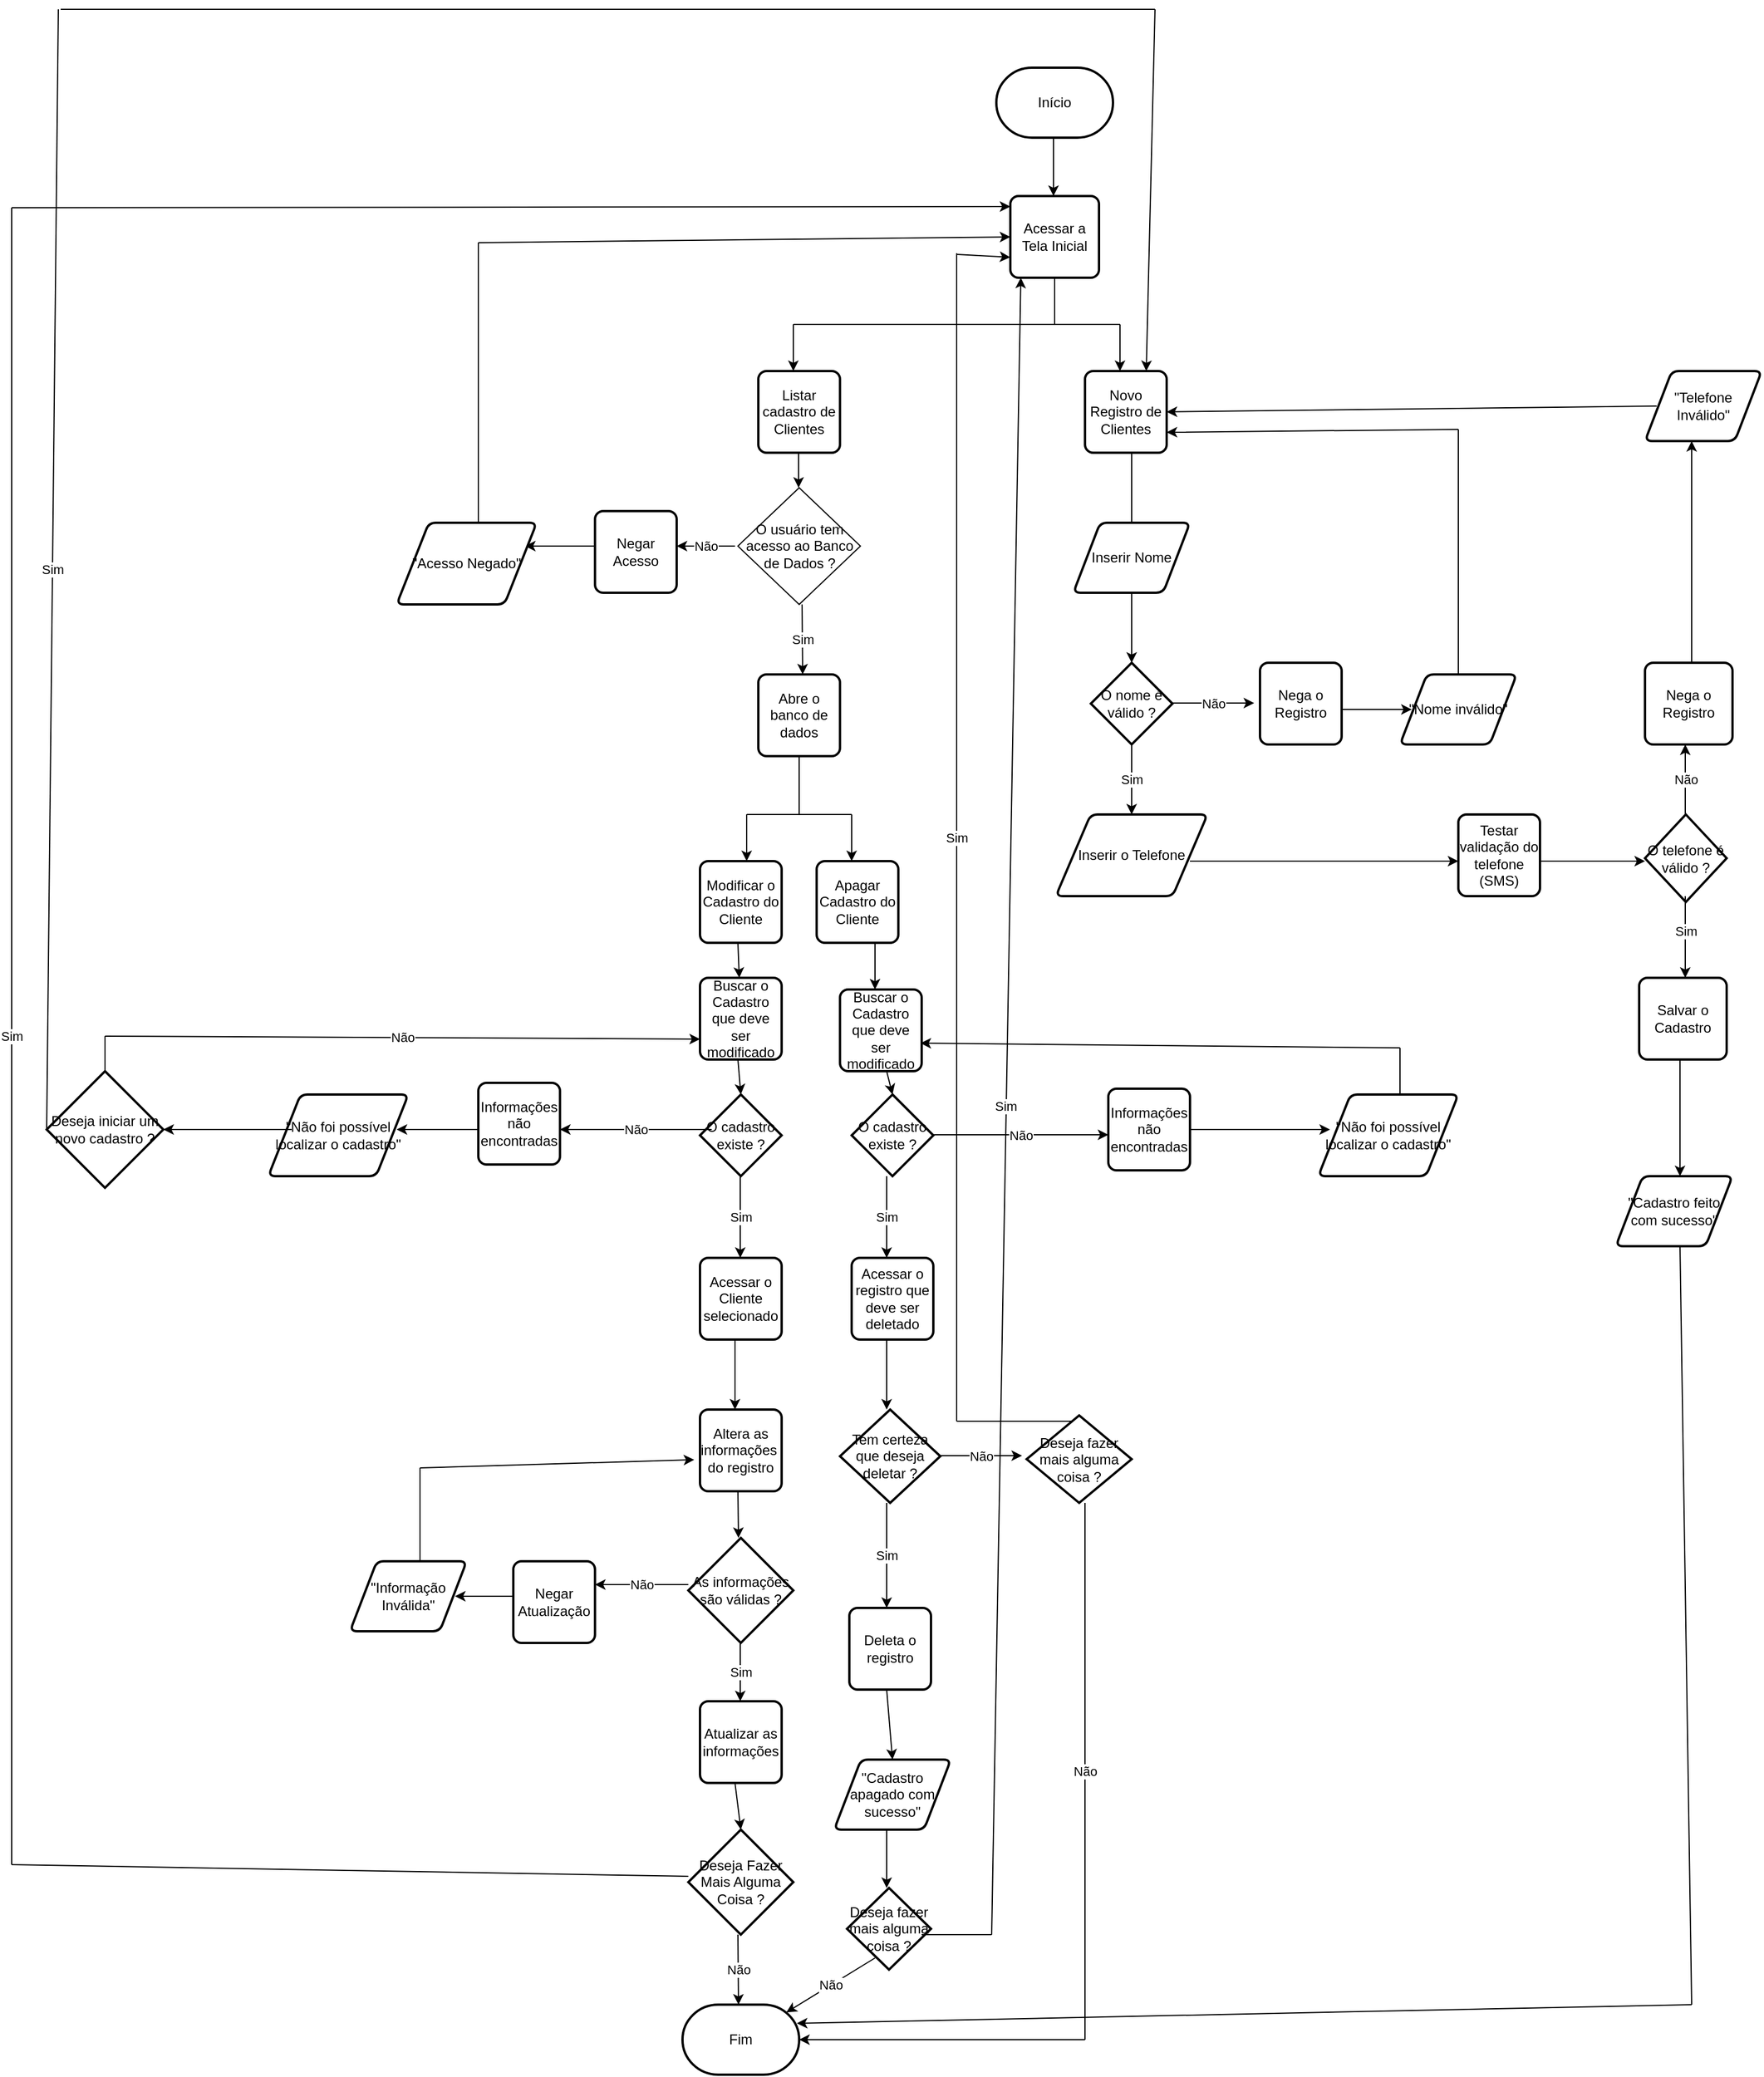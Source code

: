 <mxfile version="24.4.7" type="device" pages="2">
  <diagram id="HCu1tKhZiUun6x40N-DJ" name="Página-1">
    <mxGraphModel dx="3059" dy="2244" grid="1" gridSize="10" guides="1" tooltips="1" connect="1" arrows="1" fold="1" page="1" pageScale="1" pageWidth="827" pageHeight="1169" math="0" shadow="0">
      <root>
        <mxCell id="0" />
        <mxCell id="1" parent="0" />
        <mxCell id="PKYHH6EaitjvYvI4Y9Dz-1" value="Início" style="strokeWidth=2;html=1;shape=mxgraph.flowchart.terminator;whiteSpace=wrap;" parent="1" vertex="1">
          <mxGeometry x="364" y="10" width="100" height="60" as="geometry" />
        </mxCell>
        <mxCell id="PKYHH6EaitjvYvI4Y9Dz-2" value="" style="endArrow=classic;html=1;rounded=0;" parent="1" edge="1">
          <mxGeometry width="50" height="50" relative="1" as="geometry">
            <mxPoint x="413" y="70" as="sourcePoint" />
            <mxPoint x="413" y="120" as="targetPoint" />
          </mxGeometry>
        </mxCell>
        <mxCell id="PKYHH6EaitjvYvI4Y9Dz-5" value="Acessar a Tela Inicial" style="rounded=1;whiteSpace=wrap;html=1;absoluteArcSize=1;arcSize=14;strokeWidth=2;" parent="1" vertex="1">
          <mxGeometry x="376" y="120" width="76" height="70" as="geometry" />
        </mxCell>
        <mxCell id="PKYHH6EaitjvYvI4Y9Dz-6" value="" style="endArrow=none;html=1;rounded=0;" parent="1" edge="1">
          <mxGeometry width="50" height="50" relative="1" as="geometry">
            <mxPoint x="414" y="230" as="sourcePoint" />
            <mxPoint x="414" y="190" as="targetPoint" />
          </mxGeometry>
        </mxCell>
        <mxCell id="PKYHH6EaitjvYvI4Y9Dz-7" value="" style="endArrow=none;html=1;rounded=0;" parent="1" edge="1">
          <mxGeometry width="50" height="50" relative="1" as="geometry">
            <mxPoint x="190" y="230" as="sourcePoint" />
            <mxPoint x="470" y="230" as="targetPoint" />
          </mxGeometry>
        </mxCell>
        <mxCell id="PKYHH6EaitjvYvI4Y9Dz-8" value="" style="endArrow=classic;html=1;rounded=0;" parent="1" edge="1">
          <mxGeometry width="50" height="50" relative="1" as="geometry">
            <mxPoint x="190" y="230" as="sourcePoint" />
            <mxPoint x="190" y="270" as="targetPoint" />
          </mxGeometry>
        </mxCell>
        <mxCell id="PKYHH6EaitjvYvI4Y9Dz-9" value="" style="endArrow=classic;html=1;rounded=0;" parent="1" edge="1">
          <mxGeometry width="50" height="50" relative="1" as="geometry">
            <mxPoint x="470" y="230" as="sourcePoint" />
            <mxPoint x="470" y="270" as="targetPoint" />
          </mxGeometry>
        </mxCell>
        <mxCell id="PKYHH6EaitjvYvI4Y9Dz-10" value="Novo Registro de Clientes" style="rounded=1;whiteSpace=wrap;html=1;absoluteArcSize=1;arcSize=14;strokeWidth=2;" parent="1" vertex="1">
          <mxGeometry x="440" y="270" width="70" height="70" as="geometry" />
        </mxCell>
        <mxCell id="PKYHH6EaitjvYvI4Y9Dz-11" value="Listar cadastro de Clientes" style="rounded=1;whiteSpace=wrap;html=1;absoluteArcSize=1;arcSize=14;strokeWidth=2;" parent="1" vertex="1">
          <mxGeometry x="160" y="270" width="70" height="70" as="geometry" />
        </mxCell>
        <mxCell id="PKYHH6EaitjvYvI4Y9Dz-18" value="" style="endArrow=classic;html=1;rounded=0;" parent="1" edge="1">
          <mxGeometry width="50" height="50" relative="1" as="geometry">
            <mxPoint x="194.5" y="340" as="sourcePoint" />
            <mxPoint x="194.5" y="370" as="targetPoint" />
          </mxGeometry>
        </mxCell>
        <mxCell id="PKYHH6EaitjvYvI4Y9Dz-33" value="O usuário tem acesso ao Banco de Dados ?" style="rhombus;whiteSpace=wrap;html=1;" parent="1" vertex="1">
          <mxGeometry x="142.5" y="370" width="105" height="100" as="geometry" />
        </mxCell>
        <mxCell id="PKYHH6EaitjvYvI4Y9Dz-34" value="Não" style="endArrow=classic;html=1;rounded=0;" parent="1" edge="1">
          <mxGeometry width="50" height="50" relative="1" as="geometry">
            <mxPoint x="140" y="420" as="sourcePoint" />
            <mxPoint x="90" y="420" as="targetPoint" />
          </mxGeometry>
        </mxCell>
        <mxCell id="PKYHH6EaitjvYvI4Y9Dz-35" value="Negar Acesso" style="rounded=1;whiteSpace=wrap;html=1;absoluteArcSize=1;arcSize=14;strokeWidth=2;" parent="1" vertex="1">
          <mxGeometry x="20" y="390" width="70" height="70" as="geometry" />
        </mxCell>
        <mxCell id="PKYHH6EaitjvYvI4Y9Dz-36" value="" style="endArrow=classic;html=1;rounded=0;" parent="1" edge="1">
          <mxGeometry width="50" height="50" relative="1" as="geometry">
            <mxPoint x="20" y="420" as="sourcePoint" />
            <mxPoint x="-40" y="420" as="targetPoint" />
          </mxGeometry>
        </mxCell>
        <mxCell id="PKYHH6EaitjvYvI4Y9Dz-37" value="&quot;Acesso Negado&quot;" style="shape=parallelogram;html=1;strokeWidth=2;perimeter=parallelogramPerimeter;whiteSpace=wrap;rounded=1;arcSize=12;size=0.23;" parent="1" vertex="1">
          <mxGeometry x="-150" y="400" width="120" height="70" as="geometry" />
        </mxCell>
        <mxCell id="PKYHH6EaitjvYvI4Y9Dz-38" value="" style="endArrow=none;html=1;rounded=0;" parent="1" edge="1">
          <mxGeometry width="50" height="50" relative="1" as="geometry">
            <mxPoint x="-80" y="400" as="sourcePoint" />
            <mxPoint x="-80" y="160" as="targetPoint" />
          </mxGeometry>
        </mxCell>
        <mxCell id="PKYHH6EaitjvYvI4Y9Dz-39" value="" style="endArrow=classic;html=1;rounded=0;entryX=0;entryY=0.5;entryDx=0;entryDy=0;" parent="1" target="PKYHH6EaitjvYvI4Y9Dz-5" edge="1">
          <mxGeometry width="50" height="50" relative="1" as="geometry">
            <mxPoint x="-80" y="160" as="sourcePoint" />
            <mxPoint x="-30" y="110" as="targetPoint" />
          </mxGeometry>
        </mxCell>
        <mxCell id="PKYHH6EaitjvYvI4Y9Dz-40" value="Sim" style="endArrow=classic;html=1;rounded=0;" parent="1" edge="1">
          <mxGeometry width="50" height="50" relative="1" as="geometry">
            <mxPoint x="197.5" y="470" as="sourcePoint" />
            <mxPoint x="198" y="530" as="targetPoint" />
          </mxGeometry>
        </mxCell>
        <mxCell id="PKYHH6EaitjvYvI4Y9Dz-56" value="Abre o banco de dados" style="rounded=1;whiteSpace=wrap;html=1;absoluteArcSize=1;arcSize=14;strokeWidth=2;" parent="1" vertex="1">
          <mxGeometry x="160" y="530" width="70" height="70" as="geometry" />
        </mxCell>
        <mxCell id="PKYHH6EaitjvYvI4Y9Dz-57" value="" style="endArrow=none;html=1;rounded=0;entryX=0.5;entryY=1;entryDx=0;entryDy=0;" parent="1" target="PKYHH6EaitjvYvI4Y9Dz-56" edge="1">
          <mxGeometry width="50" height="50" relative="1" as="geometry">
            <mxPoint x="195" y="650" as="sourcePoint" />
            <mxPoint x="-170" y="480" as="targetPoint" />
          </mxGeometry>
        </mxCell>
        <mxCell id="PKYHH6EaitjvYvI4Y9Dz-58" value="" style="endArrow=none;html=1;rounded=0;" parent="1" edge="1">
          <mxGeometry width="50" height="50" relative="1" as="geometry">
            <mxPoint x="150" y="650" as="sourcePoint" />
            <mxPoint x="240" y="650" as="targetPoint" />
          </mxGeometry>
        </mxCell>
        <mxCell id="PKYHH6EaitjvYvI4Y9Dz-59" value="" style="endArrow=classic;html=1;rounded=0;" parent="1" edge="1">
          <mxGeometry width="50" height="50" relative="1" as="geometry">
            <mxPoint x="150" y="650" as="sourcePoint" />
            <mxPoint x="150" y="690" as="targetPoint" />
          </mxGeometry>
        </mxCell>
        <mxCell id="PKYHH6EaitjvYvI4Y9Dz-60" value="Modificar o Cadastro do Cliente" style="rounded=1;whiteSpace=wrap;html=1;absoluteArcSize=1;arcSize=14;strokeWidth=2;" parent="1" vertex="1">
          <mxGeometry x="110" y="690" width="70" height="70" as="geometry" />
        </mxCell>
        <mxCell id="PKYHH6EaitjvYvI4Y9Dz-61" value="" style="endArrow=classic;html=1;rounded=0;" parent="1" edge="1">
          <mxGeometry width="50" height="50" relative="1" as="geometry">
            <mxPoint x="240" y="650" as="sourcePoint" />
            <mxPoint x="240" y="690" as="targetPoint" />
          </mxGeometry>
        </mxCell>
        <mxCell id="PKYHH6EaitjvYvI4Y9Dz-62" value="Apagar Cadastro do Cliente" style="rounded=1;whiteSpace=wrap;html=1;absoluteArcSize=1;arcSize=14;strokeWidth=2;" parent="1" vertex="1">
          <mxGeometry x="210" y="690" width="70" height="70" as="geometry" />
        </mxCell>
        <mxCell id="PKYHH6EaitjvYvI4Y9Dz-63" value="" style="endArrow=classic;html=1;rounded=0;" parent="1" target="PKYHH6EaitjvYvI4Y9Dz-64" edge="1">
          <mxGeometry width="50" height="50" relative="1" as="geometry">
            <mxPoint x="142.5" y="760" as="sourcePoint" />
            <mxPoint x="140" y="820" as="targetPoint" />
          </mxGeometry>
        </mxCell>
        <mxCell id="PKYHH6EaitjvYvI4Y9Dz-64" value="Buscar o Cadastro que deve ser modificado" style="rounded=1;whiteSpace=wrap;html=1;absoluteArcSize=1;arcSize=14;strokeWidth=2;" parent="1" vertex="1">
          <mxGeometry x="110" y="790" width="70" height="70" as="geometry" />
        </mxCell>
        <mxCell id="PKYHH6EaitjvYvI4Y9Dz-65" value="O cadastro existe ?" style="strokeWidth=2;html=1;shape=mxgraph.flowchart.decision;whiteSpace=wrap;" parent="1" vertex="1">
          <mxGeometry x="110" y="890" width="70" height="70" as="geometry" />
        </mxCell>
        <mxCell id="PKYHH6EaitjvYvI4Y9Dz-66" value="" style="endArrow=classic;html=1;rounded=0;entryX=0.5;entryY=0;entryDx=0;entryDy=0;entryPerimeter=0;" parent="1" target="PKYHH6EaitjvYvI4Y9Dz-65" edge="1">
          <mxGeometry width="50" height="50" relative="1" as="geometry">
            <mxPoint x="142.5" y="860" as="sourcePoint" />
            <mxPoint x="192.5" y="810" as="targetPoint" />
          </mxGeometry>
        </mxCell>
        <mxCell id="PKYHH6EaitjvYvI4Y9Dz-68" value="Não" style="endArrow=classic;html=1;rounded=0;" parent="1" edge="1">
          <mxGeometry width="50" height="50" relative="1" as="geometry">
            <mxPoint x="120" y="920" as="sourcePoint" />
            <mxPoint x="-10" y="920" as="targetPoint" />
          </mxGeometry>
        </mxCell>
        <mxCell id="PKYHH6EaitjvYvI4Y9Dz-70" value="Informações não encontradas" style="rounded=1;whiteSpace=wrap;html=1;absoluteArcSize=1;arcSize=14;strokeWidth=2;" parent="1" vertex="1">
          <mxGeometry x="-80" y="880" width="70" height="70" as="geometry" />
        </mxCell>
        <mxCell id="PKYHH6EaitjvYvI4Y9Dz-71" value="" style="endArrow=classic;html=1;rounded=0;" parent="1" edge="1">
          <mxGeometry width="50" height="50" relative="1" as="geometry">
            <mxPoint x="-80" y="920" as="sourcePoint" />
            <mxPoint x="-150" y="920" as="targetPoint" />
          </mxGeometry>
        </mxCell>
        <mxCell id="PKYHH6EaitjvYvI4Y9Dz-72" value="&quot;Não foi possível localizar o cadastro&quot;" style="shape=parallelogram;html=1;strokeWidth=2;perimeter=parallelogramPerimeter;whiteSpace=wrap;rounded=1;arcSize=12;size=0.23;" parent="1" vertex="1">
          <mxGeometry x="-260" y="890" width="120" height="70" as="geometry" />
        </mxCell>
        <mxCell id="PKYHH6EaitjvYvI4Y9Dz-73" value="" style="endArrow=classic;html=1;rounded=0;" parent="1" edge="1">
          <mxGeometry width="50" height="50" relative="1" as="geometry">
            <mxPoint x="-240" y="920" as="sourcePoint" />
            <mxPoint x="-350" y="920" as="targetPoint" />
          </mxGeometry>
        </mxCell>
        <mxCell id="PKYHH6EaitjvYvI4Y9Dz-74" value="Deseja iniciar um novo cadastro ?" style="strokeWidth=2;html=1;shape=mxgraph.flowchart.decision;whiteSpace=wrap;" parent="1" vertex="1">
          <mxGeometry x="-450" y="870" width="100" height="100" as="geometry" />
        </mxCell>
        <mxCell id="PKYHH6EaitjvYvI4Y9Dz-75" value="" style="endArrow=none;html=1;rounded=0;" parent="1" edge="1">
          <mxGeometry width="50" height="50" relative="1" as="geometry">
            <mxPoint x="-400" y="870" as="sourcePoint" />
            <mxPoint x="-400" y="840" as="targetPoint" />
          </mxGeometry>
        </mxCell>
        <mxCell id="PKYHH6EaitjvYvI4Y9Dz-76" value="Não" style="endArrow=classic;html=1;rounded=0;entryX=0;entryY=0.75;entryDx=0;entryDy=0;" parent="1" target="PKYHH6EaitjvYvI4Y9Dz-64" edge="1">
          <mxGeometry width="50" height="50" relative="1" as="geometry">
            <mxPoint x="-400" y="840" as="sourcePoint" />
            <mxPoint x="-350" y="790" as="targetPoint" />
          </mxGeometry>
        </mxCell>
        <mxCell id="PKYHH6EaitjvYvI4Y9Dz-77" value="Sim" style="endArrow=none;html=1;rounded=0;" parent="1" edge="1">
          <mxGeometry width="50" height="50" relative="1" as="geometry">
            <mxPoint x="-450" y="920" as="sourcePoint" />
            <mxPoint x="-440" y="-40" as="targetPoint" />
          </mxGeometry>
        </mxCell>
        <mxCell id="PKYHH6EaitjvYvI4Y9Dz-78" value="" style="endArrow=none;html=1;rounded=0;" parent="1" edge="1">
          <mxGeometry width="50" height="50" relative="1" as="geometry">
            <mxPoint x="-438" y="-40" as="sourcePoint" />
            <mxPoint x="500" y="-40" as="targetPoint" />
          </mxGeometry>
        </mxCell>
        <mxCell id="PKYHH6EaitjvYvI4Y9Dz-79" value="" style="endArrow=classic;html=1;rounded=0;entryX=0.75;entryY=0;entryDx=0;entryDy=0;" parent="1" target="PKYHH6EaitjvYvI4Y9Dz-10" edge="1">
          <mxGeometry width="50" height="50" relative="1" as="geometry">
            <mxPoint x="500" y="-40" as="sourcePoint" />
            <mxPoint x="550" y="-90" as="targetPoint" />
          </mxGeometry>
        </mxCell>
        <mxCell id="PKYHH6EaitjvYvI4Y9Dz-80" value="Sim" style="endArrow=classic;html=1;rounded=0;" parent="1" edge="1">
          <mxGeometry width="50" height="50" relative="1" as="geometry">
            <mxPoint x="144.5" y="960" as="sourcePoint" />
            <mxPoint x="144.5" y="1030" as="targetPoint" />
          </mxGeometry>
        </mxCell>
        <mxCell id="PKYHH6EaitjvYvI4Y9Dz-81" value="Acessar o Cliente selecionado" style="rounded=1;whiteSpace=wrap;html=1;absoluteArcSize=1;arcSize=14;strokeWidth=2;" parent="1" vertex="1">
          <mxGeometry x="110" y="1030" width="70" height="70" as="geometry" />
        </mxCell>
        <mxCell id="PKYHH6EaitjvYvI4Y9Dz-82" value="" style="endArrow=classic;html=1;rounded=0;" parent="1" edge="1">
          <mxGeometry width="50" height="50" relative="1" as="geometry">
            <mxPoint x="140" y="1100" as="sourcePoint" />
            <mxPoint x="140" y="1160" as="targetPoint" />
          </mxGeometry>
        </mxCell>
        <mxCell id="PKYHH6EaitjvYvI4Y9Dz-83" value="Altera as informações&amp;nbsp; do registro" style="rounded=1;whiteSpace=wrap;html=1;absoluteArcSize=1;arcSize=14;strokeWidth=2;" parent="1" vertex="1">
          <mxGeometry x="110" y="1160" width="70" height="70" as="geometry" />
        </mxCell>
        <mxCell id="PKYHH6EaitjvYvI4Y9Dz-84" value="" style="endArrow=classic;html=1;rounded=0;" parent="1" edge="1">
          <mxGeometry width="50" height="50" relative="1" as="geometry">
            <mxPoint x="142.5" y="1230" as="sourcePoint" />
            <mxPoint x="143" y="1270" as="targetPoint" />
          </mxGeometry>
        </mxCell>
        <mxCell id="PKYHH6EaitjvYvI4Y9Dz-85" value="As informações são válidas ?" style="strokeWidth=2;html=1;shape=mxgraph.flowchart.decision;whiteSpace=wrap;" parent="1" vertex="1">
          <mxGeometry x="100" y="1270" width="90" height="90" as="geometry" />
        </mxCell>
        <mxCell id="PKYHH6EaitjvYvI4Y9Dz-88" value="Não" style="endArrow=classic;html=1;rounded=0;" parent="1" edge="1">
          <mxGeometry width="50" height="50" relative="1" as="geometry">
            <mxPoint x="100" y="1310" as="sourcePoint" />
            <mxPoint x="20" y="1310" as="targetPoint" />
          </mxGeometry>
        </mxCell>
        <mxCell id="PKYHH6EaitjvYvI4Y9Dz-89" value="Negar Atualização" style="rounded=1;whiteSpace=wrap;html=1;absoluteArcSize=1;arcSize=14;strokeWidth=2;" parent="1" vertex="1">
          <mxGeometry x="-50" y="1290" width="70" height="70" as="geometry" />
        </mxCell>
        <mxCell id="PKYHH6EaitjvYvI4Y9Dz-91" value="" style="endArrow=classic;html=1;rounded=0;" parent="1" edge="1">
          <mxGeometry width="50" height="50" relative="1" as="geometry">
            <mxPoint x="-50" y="1320" as="sourcePoint" />
            <mxPoint x="-100" y="1320" as="targetPoint" />
          </mxGeometry>
        </mxCell>
        <mxCell id="PKYHH6EaitjvYvI4Y9Dz-92" value="&quot;Informação Inválida&quot;" style="shape=parallelogram;html=1;strokeWidth=2;perimeter=parallelogramPerimeter;whiteSpace=wrap;rounded=1;arcSize=12;size=0.23;" parent="1" vertex="1">
          <mxGeometry x="-190" y="1290" width="100" height="60" as="geometry" />
        </mxCell>
        <mxCell id="PKYHH6EaitjvYvI4Y9Dz-93" value="" style="endArrow=none;html=1;rounded=0;" parent="1" edge="1">
          <mxGeometry width="50" height="50" relative="1" as="geometry">
            <mxPoint x="-130" y="1290" as="sourcePoint" />
            <mxPoint x="-130" y="1210" as="targetPoint" />
          </mxGeometry>
        </mxCell>
        <mxCell id="PKYHH6EaitjvYvI4Y9Dz-94" value="" style="endArrow=classic;html=1;rounded=0;entryX=-0.071;entryY=0.614;entryDx=0;entryDy=0;entryPerimeter=0;" parent="1" target="PKYHH6EaitjvYvI4Y9Dz-83" edge="1">
          <mxGeometry width="50" height="50" relative="1" as="geometry">
            <mxPoint x="-130" y="1210" as="sourcePoint" />
            <mxPoint x="30" y="1180" as="targetPoint" />
          </mxGeometry>
        </mxCell>
        <mxCell id="PKYHH6EaitjvYvI4Y9Dz-95" value="Sim" style="endArrow=classic;html=1;rounded=0;" parent="1" edge="1">
          <mxGeometry width="50" height="50" relative="1" as="geometry">
            <mxPoint x="144.5" y="1360" as="sourcePoint" />
            <mxPoint x="144.5" y="1410" as="targetPoint" />
          </mxGeometry>
        </mxCell>
        <mxCell id="PKYHH6EaitjvYvI4Y9Dz-96" value="Atualizar as informações" style="rounded=1;whiteSpace=wrap;html=1;absoluteArcSize=1;arcSize=14;strokeWidth=2;" parent="1" vertex="1">
          <mxGeometry x="110" y="1410" width="70" height="70" as="geometry" />
        </mxCell>
        <mxCell id="PKYHH6EaitjvYvI4Y9Dz-97" value="Deseja Fazer Mais Alguma Coisa ?" style="strokeWidth=2;html=1;shape=mxgraph.flowchart.decision;whiteSpace=wrap;" parent="1" vertex="1">
          <mxGeometry x="100" y="1520" width="90" height="90" as="geometry" />
        </mxCell>
        <mxCell id="PKYHH6EaitjvYvI4Y9Dz-98" value="" style="endArrow=classic;html=1;rounded=0;entryX=0.5;entryY=0;entryDx=0;entryDy=0;entryPerimeter=0;" parent="1" target="PKYHH6EaitjvYvI4Y9Dz-97" edge="1">
          <mxGeometry width="50" height="50" relative="1" as="geometry">
            <mxPoint x="140" y="1480" as="sourcePoint" />
            <mxPoint x="190" y="1430" as="targetPoint" />
          </mxGeometry>
        </mxCell>
        <mxCell id="PKYHH6EaitjvYvI4Y9Dz-99" value="Não" style="endArrow=classic;html=1;rounded=0;" parent="1" edge="1">
          <mxGeometry width="50" height="50" relative="1" as="geometry">
            <mxPoint x="142.5" y="1610" as="sourcePoint" />
            <mxPoint x="143" y="1670" as="targetPoint" />
          </mxGeometry>
        </mxCell>
        <mxCell id="PKYHH6EaitjvYvI4Y9Dz-100" value="Fim" style="strokeWidth=2;html=1;shape=mxgraph.flowchart.terminator;whiteSpace=wrap;" parent="1" vertex="1">
          <mxGeometry x="95" y="1670" width="100" height="60" as="geometry" />
        </mxCell>
        <mxCell id="PKYHH6EaitjvYvI4Y9Dz-101" value="" style="endArrow=none;html=1;rounded=0;" parent="1" edge="1">
          <mxGeometry width="50" height="50" relative="1" as="geometry">
            <mxPoint x="-480" y="1550" as="sourcePoint" />
            <mxPoint x="100" y="1560" as="targetPoint" />
          </mxGeometry>
        </mxCell>
        <mxCell id="PKYHH6EaitjvYvI4Y9Dz-103" value="Sim" style="endArrow=none;html=1;rounded=0;" parent="1" edge="1">
          <mxGeometry width="50" height="50" relative="1" as="geometry">
            <mxPoint x="-480" y="1550" as="sourcePoint" />
            <mxPoint x="-480" y="130" as="targetPoint" />
          </mxGeometry>
        </mxCell>
        <mxCell id="PKYHH6EaitjvYvI4Y9Dz-104" value="" style="endArrow=classic;html=1;rounded=0;entryX=0;entryY=0.129;entryDx=0;entryDy=0;entryPerimeter=0;" parent="1" target="PKYHH6EaitjvYvI4Y9Dz-5" edge="1">
          <mxGeometry width="50" height="50" relative="1" as="geometry">
            <mxPoint x="-480" y="130" as="sourcePoint" />
            <mxPoint x="-410" y="130" as="targetPoint" />
          </mxGeometry>
        </mxCell>
        <mxCell id="PKYHH6EaitjvYvI4Y9Dz-116" value="" style="endArrow=classic;html=1;rounded=0;" parent="1" edge="1">
          <mxGeometry width="50" height="50" relative="1" as="geometry">
            <mxPoint x="260" y="760" as="sourcePoint" />
            <mxPoint x="260" y="800" as="targetPoint" />
          </mxGeometry>
        </mxCell>
        <mxCell id="PKYHH6EaitjvYvI4Y9Dz-117" value="Buscar o Cadastro que deve ser modificado" style="rounded=1;whiteSpace=wrap;html=1;absoluteArcSize=1;arcSize=14;strokeWidth=2;" parent="1" vertex="1">
          <mxGeometry x="230" y="800" width="70" height="70" as="geometry" />
        </mxCell>
        <mxCell id="PKYHH6EaitjvYvI4Y9Dz-118" value="O cadastro existe ?" style="strokeWidth=2;html=1;shape=mxgraph.flowchart.decision;whiteSpace=wrap;" parent="1" vertex="1">
          <mxGeometry x="240" y="890" width="70" height="70" as="geometry" />
        </mxCell>
        <mxCell id="PKYHH6EaitjvYvI4Y9Dz-119" value="" style="endArrow=classic;html=1;rounded=0;entryX=0.5;entryY=0;entryDx=0;entryDy=0;entryPerimeter=0;" parent="1" target="PKYHH6EaitjvYvI4Y9Dz-118" edge="1">
          <mxGeometry width="50" height="50" relative="1" as="geometry">
            <mxPoint x="270" y="870" as="sourcePoint" />
            <mxPoint x="320" y="820" as="targetPoint" />
          </mxGeometry>
        </mxCell>
        <mxCell id="PKYHH6EaitjvYvI4Y9Dz-120" value="Não" style="endArrow=classic;html=1;rounded=0;" parent="1" edge="1">
          <mxGeometry width="50" height="50" relative="1" as="geometry">
            <mxPoint x="310" y="924.5" as="sourcePoint" />
            <mxPoint x="460" y="924.5" as="targetPoint" />
          </mxGeometry>
        </mxCell>
        <mxCell id="PKYHH6EaitjvYvI4Y9Dz-121" value="Informações não encontradas" style="rounded=1;whiteSpace=wrap;html=1;absoluteArcSize=1;arcSize=14;strokeWidth=2;" parent="1" vertex="1">
          <mxGeometry x="460" y="885" width="70" height="70" as="geometry" />
        </mxCell>
        <mxCell id="PKYHH6EaitjvYvI4Y9Dz-122" value="" style="endArrow=classic;html=1;rounded=0;" parent="1" edge="1">
          <mxGeometry width="50" height="50" relative="1" as="geometry">
            <mxPoint x="530" y="920" as="sourcePoint" />
            <mxPoint x="650" y="920" as="targetPoint" />
          </mxGeometry>
        </mxCell>
        <mxCell id="PKYHH6EaitjvYvI4Y9Dz-123" value="&quot;Não foi possível localizar o cadastro&quot;" style="shape=parallelogram;html=1;strokeWidth=2;perimeter=parallelogramPerimeter;whiteSpace=wrap;rounded=1;arcSize=12;size=0.23;" parent="1" vertex="1">
          <mxGeometry x="640" y="890" width="120" height="70" as="geometry" />
        </mxCell>
        <mxCell id="PKYHH6EaitjvYvI4Y9Dz-124" value="" style="endArrow=none;html=1;rounded=0;" parent="1" edge="1">
          <mxGeometry width="50" height="50" relative="1" as="geometry">
            <mxPoint x="710" y="890" as="sourcePoint" />
            <mxPoint x="710" y="850" as="targetPoint" />
          </mxGeometry>
        </mxCell>
        <mxCell id="PKYHH6EaitjvYvI4Y9Dz-125" value="" style="endArrow=classic;html=1;rounded=0;entryX=0.986;entryY=0.657;entryDx=0;entryDy=0;entryPerimeter=0;" parent="1" target="PKYHH6EaitjvYvI4Y9Dz-117" edge="1">
          <mxGeometry width="50" height="50" relative="1" as="geometry">
            <mxPoint x="710" y="850" as="sourcePoint" />
            <mxPoint x="760" y="800" as="targetPoint" />
          </mxGeometry>
        </mxCell>
        <mxCell id="PKYHH6EaitjvYvI4Y9Dz-126" value="Sim" style="endArrow=classic;html=1;rounded=0;" parent="1" edge="1">
          <mxGeometry width="50" height="50" relative="1" as="geometry">
            <mxPoint x="270" y="960" as="sourcePoint" />
            <mxPoint x="270" y="1030" as="targetPoint" />
          </mxGeometry>
        </mxCell>
        <mxCell id="PKYHH6EaitjvYvI4Y9Dz-127" value="Acessar o registro que deve ser deletado" style="rounded=1;whiteSpace=wrap;html=1;absoluteArcSize=1;arcSize=14;strokeWidth=2;" parent="1" vertex="1">
          <mxGeometry x="240" y="1030" width="70" height="70" as="geometry" />
        </mxCell>
        <mxCell id="PKYHH6EaitjvYvI4Y9Dz-128" value="" style="endArrow=classic;html=1;rounded=0;" parent="1" edge="1">
          <mxGeometry width="50" height="50" relative="1" as="geometry">
            <mxPoint x="270" y="1100" as="sourcePoint" />
            <mxPoint x="270" y="1160" as="targetPoint" />
          </mxGeometry>
        </mxCell>
        <mxCell id="PKYHH6EaitjvYvI4Y9Dz-129" value="Tem certeza que deseja deletar ?" style="strokeWidth=2;html=1;shape=mxgraph.flowchart.decision;whiteSpace=wrap;" parent="1" vertex="1">
          <mxGeometry x="230" y="1160" width="86" height="80" as="geometry" />
        </mxCell>
        <mxCell id="PKYHH6EaitjvYvI4Y9Dz-131" value="Não" style="endArrow=classic;html=1;rounded=0;" parent="1" edge="1">
          <mxGeometry width="50" height="50" relative="1" as="geometry">
            <mxPoint x="316" y="1199.5" as="sourcePoint" />
            <mxPoint x="386" y="1199.5" as="targetPoint" />
          </mxGeometry>
        </mxCell>
        <mxCell id="PKYHH6EaitjvYvI4Y9Dz-133" value="Deseja fazer mais alguma coisa ?" style="strokeWidth=2;html=1;shape=mxgraph.flowchart.decision;whiteSpace=wrap;" parent="1" vertex="1">
          <mxGeometry x="390" y="1165" width="90" height="75" as="geometry" />
        </mxCell>
        <mxCell id="PKYHH6EaitjvYvI4Y9Dz-134" value="Não" style="endArrow=none;html=1;rounded=0;" parent="1" edge="1">
          <mxGeometry width="50" height="50" relative="1" as="geometry">
            <mxPoint x="440" y="1700" as="sourcePoint" />
            <mxPoint x="440" y="1240" as="targetPoint" />
          </mxGeometry>
        </mxCell>
        <mxCell id="PKYHH6EaitjvYvI4Y9Dz-135" value="" style="endArrow=classic;html=1;rounded=0;entryX=1;entryY=0.5;entryDx=0;entryDy=0;entryPerimeter=0;" parent="1" target="PKYHH6EaitjvYvI4Y9Dz-100" edge="1">
          <mxGeometry width="50" height="50" relative="1" as="geometry">
            <mxPoint x="440" y="1700" as="sourcePoint" />
            <mxPoint x="490" y="1650" as="targetPoint" />
          </mxGeometry>
        </mxCell>
        <mxCell id="PKYHH6EaitjvYvI4Y9Dz-139" value="" style="endArrow=none;html=1;rounded=0;" parent="1" edge="1">
          <mxGeometry width="50" height="50" relative="1" as="geometry">
            <mxPoint x="430" y="1170" as="sourcePoint" />
            <mxPoint x="330" y="1170" as="targetPoint" />
          </mxGeometry>
        </mxCell>
        <mxCell id="PKYHH6EaitjvYvI4Y9Dz-140" value="Sim" style="endArrow=none;html=1;rounded=0;" parent="1" edge="1">
          <mxGeometry width="50" height="50" relative="1" as="geometry">
            <mxPoint x="330" y="1170" as="sourcePoint" />
            <mxPoint x="330" y="169" as="targetPoint" />
          </mxGeometry>
        </mxCell>
        <mxCell id="PKYHH6EaitjvYvI4Y9Dz-141" value="" style="endArrow=classic;html=1;rounded=0;entryX=0;entryY=0.75;entryDx=0;entryDy=0;" parent="1" target="PKYHH6EaitjvYvI4Y9Dz-5" edge="1">
          <mxGeometry width="50" height="50" relative="1" as="geometry">
            <mxPoint x="330" y="170" as="sourcePoint" />
            <mxPoint x="380" y="120" as="targetPoint" />
          </mxGeometry>
        </mxCell>
        <mxCell id="PKYHH6EaitjvYvI4Y9Dz-142" value="Sim" style="endArrow=classic;html=1;rounded=0;" parent="1" edge="1">
          <mxGeometry width="50" height="50" relative="1" as="geometry">
            <mxPoint x="270" y="1240" as="sourcePoint" />
            <mxPoint x="270" y="1330" as="targetPoint" />
          </mxGeometry>
        </mxCell>
        <mxCell id="PKYHH6EaitjvYvI4Y9Dz-143" value="Deleta o registro" style="rounded=1;whiteSpace=wrap;html=1;absoluteArcSize=1;arcSize=14;strokeWidth=2;" parent="1" vertex="1">
          <mxGeometry x="238" y="1330" width="70" height="70" as="geometry" />
        </mxCell>
        <mxCell id="PKYHH6EaitjvYvI4Y9Dz-144" value="&quot;Cadastro apagado com sucesso&quot;" style="shape=parallelogram;html=1;strokeWidth=2;perimeter=parallelogramPerimeter;whiteSpace=wrap;rounded=1;arcSize=12;size=0.23;" parent="1" vertex="1">
          <mxGeometry x="225" y="1460" width="100" height="60" as="geometry" />
        </mxCell>
        <mxCell id="PKYHH6EaitjvYvI4Y9Dz-145" value="" style="endArrow=classic;html=1;rounded=0;entryX=0.5;entryY=0;entryDx=0;entryDy=0;" parent="1" target="PKYHH6EaitjvYvI4Y9Dz-144" edge="1">
          <mxGeometry width="50" height="50" relative="1" as="geometry">
            <mxPoint x="270" y="1400" as="sourcePoint" />
            <mxPoint x="320" y="1350" as="targetPoint" />
          </mxGeometry>
        </mxCell>
        <mxCell id="PKYHH6EaitjvYvI4Y9Dz-146" value="" style="endArrow=classic;html=1;rounded=0;" parent="1" edge="1">
          <mxGeometry width="50" height="50" relative="1" as="geometry">
            <mxPoint x="270" y="1520" as="sourcePoint" />
            <mxPoint x="270" y="1570" as="targetPoint" />
          </mxGeometry>
        </mxCell>
        <mxCell id="PKYHH6EaitjvYvI4Y9Dz-147" value="Deseja fazer mais alguma coisa ?" style="strokeWidth=2;html=1;shape=mxgraph.flowchart.decision;whiteSpace=wrap;" parent="1" vertex="1">
          <mxGeometry x="236" y="1570" width="72" height="70" as="geometry" />
        </mxCell>
        <mxCell id="PKYHH6EaitjvYvI4Y9Dz-148" value="Não" style="endArrow=classic;html=1;rounded=0;entryX=0.89;entryY=0.11;entryDx=0;entryDy=0;entryPerimeter=0;" parent="1" target="PKYHH6EaitjvYvI4Y9Dz-100" edge="1">
          <mxGeometry width="50" height="50" relative="1" as="geometry">
            <mxPoint x="260" y="1630" as="sourcePoint" />
            <mxPoint x="310" y="1580" as="targetPoint" />
          </mxGeometry>
        </mxCell>
        <mxCell id="PKYHH6EaitjvYvI4Y9Dz-149" value="" style="endArrow=none;html=1;rounded=0;" parent="1" edge="1">
          <mxGeometry width="50" height="50" relative="1" as="geometry">
            <mxPoint x="300" y="1610" as="sourcePoint" />
            <mxPoint x="360" y="1610" as="targetPoint" />
          </mxGeometry>
        </mxCell>
        <mxCell id="PKYHH6EaitjvYvI4Y9Dz-150" value="Sim" style="endArrow=classic;html=1;rounded=0;entryX=0.25;entryY=1;entryDx=0;entryDy=0;" parent="1" edge="1">
          <mxGeometry width="50" height="50" relative="1" as="geometry">
            <mxPoint x="360" y="1610" as="sourcePoint" />
            <mxPoint x="385" y="190" as="targetPoint" />
          </mxGeometry>
        </mxCell>
        <mxCell id="PKYHH6EaitjvYvI4Y9Dz-152" value="" style="endArrow=none;html=1;rounded=0;" parent="1" edge="1">
          <mxGeometry width="50" height="50" relative="1" as="geometry">
            <mxPoint x="480" y="400" as="sourcePoint" />
            <mxPoint x="480" y="340" as="targetPoint" />
          </mxGeometry>
        </mxCell>
        <mxCell id="PKYHH6EaitjvYvI4Y9Dz-153" value="Inserir Nome" style="shape=parallelogram;html=1;strokeWidth=2;perimeter=parallelogramPerimeter;whiteSpace=wrap;rounded=1;arcSize=12;size=0.23;" parent="1" vertex="1">
          <mxGeometry x="430" y="400" width="100" height="60" as="geometry" />
        </mxCell>
        <mxCell id="PKYHH6EaitjvYvI4Y9Dz-154" value="" style="endArrow=classic;html=1;rounded=0;" parent="1" edge="1">
          <mxGeometry width="50" height="50" relative="1" as="geometry">
            <mxPoint x="480" y="460" as="sourcePoint" />
            <mxPoint x="480" y="520" as="targetPoint" />
          </mxGeometry>
        </mxCell>
        <mxCell id="PKYHH6EaitjvYvI4Y9Dz-155" value="O nome é válido ?" style="strokeWidth=2;html=1;shape=mxgraph.flowchart.decision;whiteSpace=wrap;" parent="1" vertex="1">
          <mxGeometry x="445" y="520" width="70" height="70" as="geometry" />
        </mxCell>
        <mxCell id="PKYHH6EaitjvYvI4Y9Dz-156" value="Sim" style="endArrow=classic;html=1;rounded=0;" parent="1" edge="1">
          <mxGeometry width="50" height="50" relative="1" as="geometry">
            <mxPoint x="480" y="590" as="sourcePoint" />
            <mxPoint x="480" y="650" as="targetPoint" />
          </mxGeometry>
        </mxCell>
        <mxCell id="PKYHH6EaitjvYvI4Y9Dz-157" value="Não" style="endArrow=classic;html=1;rounded=0;" parent="1" edge="1">
          <mxGeometry width="50" height="50" relative="1" as="geometry">
            <mxPoint x="515" y="554.5" as="sourcePoint" />
            <mxPoint x="585" y="554.5" as="targetPoint" />
          </mxGeometry>
        </mxCell>
        <mxCell id="PKYHH6EaitjvYvI4Y9Dz-158" value="Nega o Registro" style="rounded=1;whiteSpace=wrap;html=1;absoluteArcSize=1;arcSize=14;strokeWidth=2;" parent="1" vertex="1">
          <mxGeometry x="590" y="520" width="70" height="70" as="geometry" />
        </mxCell>
        <mxCell id="PKYHH6EaitjvYvI4Y9Dz-159" value="" style="endArrow=classic;html=1;rounded=0;" parent="1" edge="1">
          <mxGeometry width="50" height="50" relative="1" as="geometry">
            <mxPoint x="660" y="560" as="sourcePoint" />
            <mxPoint x="720" y="560" as="targetPoint" />
          </mxGeometry>
        </mxCell>
        <mxCell id="PKYHH6EaitjvYvI4Y9Dz-160" value="&quot;Nome inválido&quot;" style="shape=parallelogram;html=1;strokeWidth=2;perimeter=parallelogramPerimeter;whiteSpace=wrap;rounded=1;arcSize=12;size=0.23;" parent="1" vertex="1">
          <mxGeometry x="710" y="530" width="100" height="60" as="geometry" />
        </mxCell>
        <mxCell id="PKYHH6EaitjvYvI4Y9Dz-161" value="" style="endArrow=none;html=1;rounded=0;" parent="1" edge="1">
          <mxGeometry width="50" height="50" relative="1" as="geometry">
            <mxPoint x="760" y="530" as="sourcePoint" />
            <mxPoint x="760" y="320" as="targetPoint" />
          </mxGeometry>
        </mxCell>
        <mxCell id="PKYHH6EaitjvYvI4Y9Dz-162" value="" style="endArrow=classic;html=1;rounded=0;entryX=1;entryY=0.75;entryDx=0;entryDy=0;" parent="1" target="PKYHH6EaitjvYvI4Y9Dz-10" edge="1">
          <mxGeometry width="50" height="50" relative="1" as="geometry">
            <mxPoint x="760" y="320" as="sourcePoint" />
            <mxPoint x="810" y="270" as="targetPoint" />
          </mxGeometry>
        </mxCell>
        <mxCell id="PKYHH6EaitjvYvI4Y9Dz-163" value="Inserir o Telefone" style="shape=parallelogram;html=1;strokeWidth=2;perimeter=parallelogramPerimeter;whiteSpace=wrap;rounded=1;arcSize=12;size=0.23;" parent="1" vertex="1">
          <mxGeometry x="415" y="650" width="130" height="70" as="geometry" />
        </mxCell>
        <mxCell id="PKYHH6EaitjvYvI4Y9Dz-164" value="" style="endArrow=classic;html=1;rounded=0;" parent="1" edge="1">
          <mxGeometry width="50" height="50" relative="1" as="geometry">
            <mxPoint x="530" y="690" as="sourcePoint" />
            <mxPoint x="760" y="690" as="targetPoint" />
          </mxGeometry>
        </mxCell>
        <mxCell id="PKYHH6EaitjvYvI4Y9Dz-165" value="Testar validação do telefone (SMS)" style="rounded=1;whiteSpace=wrap;html=1;absoluteArcSize=1;arcSize=14;strokeWidth=2;" parent="1" vertex="1">
          <mxGeometry x="760" y="650" width="70" height="70" as="geometry" />
        </mxCell>
        <mxCell id="PKYHH6EaitjvYvI4Y9Dz-166" value="" style="endArrow=classic;html=1;rounded=0;" parent="1" edge="1">
          <mxGeometry width="50" height="50" relative="1" as="geometry">
            <mxPoint x="830" y="690" as="sourcePoint" />
            <mxPoint x="920" y="690" as="targetPoint" />
          </mxGeometry>
        </mxCell>
        <mxCell id="PKYHH6EaitjvYvI4Y9Dz-167" value="O telefone é válido ?" style="strokeWidth=2;html=1;shape=mxgraph.flowchart.decision;whiteSpace=wrap;" parent="1" vertex="1">
          <mxGeometry x="920" y="650" width="70" height="75" as="geometry" />
        </mxCell>
        <mxCell id="PKYHH6EaitjvYvI4Y9Dz-168" value="Sim" style="endArrow=classic;html=1;rounded=0;" parent="1" edge="1">
          <mxGeometry x="-0.143" width="50" height="50" relative="1" as="geometry">
            <mxPoint x="954.5" y="720" as="sourcePoint" />
            <mxPoint x="954.5" y="790" as="targetPoint" />
            <mxPoint as="offset" />
          </mxGeometry>
        </mxCell>
        <mxCell id="PKYHH6EaitjvYvI4Y9Dz-169" value="Salvar o Cadastro" style="rounded=1;whiteSpace=wrap;html=1;absoluteArcSize=1;arcSize=14;strokeWidth=2;" parent="1" vertex="1">
          <mxGeometry x="915" y="790" width="75" height="70" as="geometry" />
        </mxCell>
        <mxCell id="PKYHH6EaitjvYvI4Y9Dz-172" value="Não" style="endArrow=classic;html=1;rounded=0;" parent="1" edge="1">
          <mxGeometry width="50" height="50" relative="1" as="geometry">
            <mxPoint x="954.5" y="650" as="sourcePoint" />
            <mxPoint x="954.5" y="590" as="targetPoint" />
          </mxGeometry>
        </mxCell>
        <mxCell id="PKYHH6EaitjvYvI4Y9Dz-173" value="Nega o Registro" style="rounded=1;whiteSpace=wrap;html=1;absoluteArcSize=1;arcSize=14;strokeWidth=2;" parent="1" vertex="1">
          <mxGeometry x="920" y="520" width="75" height="70" as="geometry" />
        </mxCell>
        <mxCell id="PKYHH6EaitjvYvI4Y9Dz-175" value="" style="endArrow=classic;html=1;rounded=0;" parent="1" edge="1">
          <mxGeometry width="50" height="50" relative="1" as="geometry">
            <mxPoint x="960" y="520" as="sourcePoint" />
            <mxPoint x="960" y="330" as="targetPoint" />
          </mxGeometry>
        </mxCell>
        <mxCell id="PKYHH6EaitjvYvI4Y9Dz-177" value="&quot;Telefone Inválido&quot;" style="shape=parallelogram;html=1;strokeWidth=2;perimeter=parallelogramPerimeter;whiteSpace=wrap;rounded=1;arcSize=12;size=0.23;" parent="1" vertex="1">
          <mxGeometry x="920" y="270" width="100" height="60" as="geometry" />
        </mxCell>
        <mxCell id="PKYHH6EaitjvYvI4Y9Dz-178" value="" style="endArrow=classic;html=1;rounded=0;entryX=1;entryY=0.5;entryDx=0;entryDy=0;" parent="1" target="PKYHH6EaitjvYvI4Y9Dz-10" edge="1">
          <mxGeometry width="50" height="50" relative="1" as="geometry">
            <mxPoint x="930" y="300" as="sourcePoint" />
            <mxPoint x="980" y="250" as="targetPoint" />
          </mxGeometry>
        </mxCell>
        <mxCell id="PKYHH6EaitjvYvI4Y9Dz-179" value="" style="endArrow=classic;html=1;rounded=0;" parent="1" edge="1">
          <mxGeometry width="50" height="50" relative="1" as="geometry">
            <mxPoint x="950" y="860" as="sourcePoint" />
            <mxPoint x="950" y="960" as="targetPoint" />
          </mxGeometry>
        </mxCell>
        <mxCell id="PKYHH6EaitjvYvI4Y9Dz-180" value="&quot;Cadastro feito com sucesso&quot;" style="shape=parallelogram;html=1;strokeWidth=2;perimeter=parallelogramPerimeter;whiteSpace=wrap;rounded=1;arcSize=12;size=0.23;" parent="1" vertex="1">
          <mxGeometry x="895" y="960" width="100" height="60" as="geometry" />
        </mxCell>
        <mxCell id="PKYHH6EaitjvYvI4Y9Dz-181" value="" style="endArrow=none;html=1;rounded=0;" parent="1" edge="1">
          <mxGeometry width="50" height="50" relative="1" as="geometry">
            <mxPoint x="960" y="1670" as="sourcePoint" />
            <mxPoint x="950" y="1020" as="targetPoint" />
          </mxGeometry>
        </mxCell>
        <mxCell id="PKYHH6EaitjvYvI4Y9Dz-182" value="" style="endArrow=classic;html=1;rounded=0;entryX=0.98;entryY=0.267;entryDx=0;entryDy=0;entryPerimeter=0;" parent="1" target="PKYHH6EaitjvYvI4Y9Dz-100" edge="1">
          <mxGeometry width="50" height="50" relative="1" as="geometry">
            <mxPoint x="960" y="1670" as="sourcePoint" />
            <mxPoint x="1010" y="1620" as="targetPoint" />
          </mxGeometry>
        </mxCell>
      </root>
    </mxGraphModel>
  </diagram>
  <diagram id="MUvVxsr_qG71wood5LYQ" name="Página-2">
    <mxGraphModel dx="4175" dy="1612" grid="1" gridSize="10" guides="1" tooltips="1" connect="1" arrows="1" fold="1" page="1" pageScale="1" pageWidth="827" pageHeight="1169" math="0" shadow="0">
      <root>
        <mxCell id="0" />
        <mxCell id="1" parent="0" />
        <mxCell id="GF2D09HZbGoXFO9163t--1" value="Início" style="strokeWidth=2;html=1;shape=mxgraph.flowchart.terminator;whiteSpace=wrap;" vertex="1" parent="1">
          <mxGeometry x="364" y="30" width="100" height="60" as="geometry" />
        </mxCell>
        <mxCell id="UyZ1_8twHqQPj7IzQV7w-1" value="" style="endArrow=classic;html=1;rounded=0;" edge="1" parent="1">
          <mxGeometry width="50" height="50" relative="1" as="geometry">
            <mxPoint x="414" y="90" as="sourcePoint" />
            <mxPoint x="414" y="130" as="targetPoint" />
          </mxGeometry>
        </mxCell>
        <mxCell id="SAdECeNCCWvV9bHdSHsD-1" value="Acessar a tela dos Fornecedores" style="rounded=1;whiteSpace=wrap;html=1;absoluteArcSize=1;arcSize=14;strokeWidth=2;" vertex="1" parent="1">
          <mxGeometry x="373.5" y="130" width="81" height="70" as="geometry" />
        </mxCell>
        <mxCell id="jYYGE7c7yIlDPA_cyWLQ-5" value="" style="endArrow=classic;html=1;rounded=0;" edge="1" parent="1">
          <mxGeometry width="50" height="50" relative="1" as="geometry">
            <mxPoint x="410" y="200" as="sourcePoint" />
            <mxPoint x="410" y="240" as="targetPoint" />
          </mxGeometry>
        </mxCell>
        <mxCell id="jYYGE7c7yIlDPA_cyWLQ-6" value="O Usuário tem acesso ao banco de dados dos fornecedores ?" style="strokeWidth=2;html=1;shape=mxgraph.flowchart.decision;whiteSpace=wrap;" vertex="1" parent="1">
          <mxGeometry x="351" y="240" width="126" height="120" as="geometry" />
        </mxCell>
        <mxCell id="jYYGE7c7yIlDPA_cyWLQ-7" value="Não" style="endArrow=classic;html=1;rounded=0;" edge="1" parent="1">
          <mxGeometry width="50" height="50" relative="1" as="geometry">
            <mxPoint x="350" y="300" as="sourcePoint" />
            <mxPoint x="310" y="300" as="targetPoint" />
          </mxGeometry>
        </mxCell>
        <mxCell id="jYYGE7c7yIlDPA_cyWLQ-8" value="Negar acesso" style="rounded=1;whiteSpace=wrap;html=1;absoluteArcSize=1;arcSize=14;strokeWidth=2;" vertex="1" parent="1">
          <mxGeometry x="240" y="265" width="70" height="70" as="geometry" />
        </mxCell>
        <mxCell id="jYYGE7c7yIlDPA_cyWLQ-9" value="" style="endArrow=classic;html=1;rounded=0;" edge="1" parent="1">
          <mxGeometry width="50" height="50" relative="1" as="geometry">
            <mxPoint x="240" y="300" as="sourcePoint" />
            <mxPoint x="210" y="300" as="targetPoint" />
          </mxGeometry>
        </mxCell>
        <mxCell id="jYYGE7c7yIlDPA_cyWLQ-11" value="&quot;Acesso &lt;br&gt;negado&quot;" style="shape=parallelogram;html=1;strokeWidth=2;perimeter=parallelogramPerimeter;whiteSpace=wrap;rounded=1;arcSize=12;size=0.23;" vertex="1" parent="1">
          <mxGeometry x="120" y="270" width="100" height="60" as="geometry" />
        </mxCell>
        <mxCell id="jYYGE7c7yIlDPA_cyWLQ-12" value="" style="endArrow=none;html=1;rounded=0;" edge="1" parent="1">
          <mxGeometry width="50" height="50" relative="1" as="geometry">
            <mxPoint x="70" y="300" as="sourcePoint" />
            <mxPoint x="130" y="300" as="targetPoint" />
          </mxGeometry>
        </mxCell>
        <mxCell id="jYYGE7c7yIlDPA_cyWLQ-13" value="" style="endArrow=none;html=1;rounded=0;" edge="1" parent="1">
          <mxGeometry width="50" height="50" relative="1" as="geometry">
            <mxPoint x="70" y="300" as="sourcePoint" />
            <mxPoint x="70" y="160" as="targetPoint" />
          </mxGeometry>
        </mxCell>
        <mxCell id="jYYGE7c7yIlDPA_cyWLQ-14" value="" style="endArrow=classic;html=1;rounded=0;" edge="1" parent="1">
          <mxGeometry width="50" height="50" relative="1" as="geometry">
            <mxPoint x="70" y="160" as="sourcePoint" />
            <mxPoint x="370" y="160" as="targetPoint" />
          </mxGeometry>
        </mxCell>
        <mxCell id="HMb2NY1fhGkm4pMbTmG8-1" value="Sim" style="endArrow=classic;html=1;rounded=0;" edge="1" parent="1">
          <mxGeometry width="50" height="50" relative="1" as="geometry">
            <mxPoint x="414" y="360" as="sourcePoint" />
            <mxPoint x="414" y="400" as="targetPoint" />
          </mxGeometry>
        </mxCell>
        <mxCell id="HMb2NY1fhGkm4pMbTmG8-2" value="Abre o banco de dados" style="rounded=1;whiteSpace=wrap;html=1;absoluteArcSize=1;arcSize=14;strokeWidth=2;" vertex="1" parent="1">
          <mxGeometry x="376" y="400" width="76" height="70" as="geometry" />
        </mxCell>
        <mxCell id="hIZwN-HrjRgszazYnDM7-1" value="" style="endArrow=none;html=1;rounded=0;" edge="1" parent="1">
          <mxGeometry width="50" height="50" relative="1" as="geometry">
            <mxPoint x="414" y="520" as="sourcePoint" />
            <mxPoint x="414" y="470" as="targetPoint" />
          </mxGeometry>
        </mxCell>
        <mxCell id="hIZwN-HrjRgszazYnDM7-2" value="" style="endArrow=none;html=1;rounded=0;" edge="1" parent="1">
          <mxGeometry width="50" height="50" relative="1" as="geometry">
            <mxPoint x="330" y="520" as="sourcePoint" />
            <mxPoint x="500" y="520" as="targetPoint" />
          </mxGeometry>
        </mxCell>
        <mxCell id="hIZwN-HrjRgszazYnDM7-3" value="" style="endArrow=classic;html=1;rounded=0;" edge="1" parent="1">
          <mxGeometry width="50" height="50" relative="1" as="geometry">
            <mxPoint x="330" y="520" as="sourcePoint" />
            <mxPoint x="330" y="570" as="targetPoint" />
          </mxGeometry>
        </mxCell>
        <mxCell id="hIZwN-HrjRgszazYnDM7-4" value="" style="endArrow=classic;html=1;rounded=0;" edge="1" parent="1">
          <mxGeometry width="50" height="50" relative="1" as="geometry">
            <mxPoint x="500" y="520" as="sourcePoint" />
            <mxPoint x="500" y="570" as="targetPoint" />
          </mxGeometry>
        </mxCell>
        <mxCell id="Nz2g453CkNfo_wibrq0I-1" value="Modificar o cadastro dos fornecedores" style="rounded=1;whiteSpace=wrap;html=1;absoluteArcSize=1;arcSize=14;strokeWidth=2;" vertex="1" parent="1">
          <mxGeometry x="294" y="570" width="70" height="70" as="geometry" />
        </mxCell>
        <mxCell id="whk3e2MQqGMUTNggoX-G-1" value="" style="endArrow=classic;html=1;rounded=0;" edge="1" parent="1">
          <mxGeometry width="50" height="50" relative="1" as="geometry">
            <mxPoint x="330" y="640" as="sourcePoint" />
            <mxPoint x="330" y="680" as="targetPoint" />
          </mxGeometry>
        </mxCell>
        <mxCell id="1bqptkBog812Wi3e39hn-2" value="Buscar o cadastro do fornecedor" style="rounded=1;whiteSpace=wrap;html=1;absoluteArcSize=1;arcSize=14;strokeWidth=2;" vertex="1" parent="1">
          <mxGeometry x="294" y="680" width="74" height="70" as="geometry" />
        </mxCell>
        <mxCell id="1bqptkBog812Wi3e39hn-3" value="" style="endArrow=classic;html=1;rounded=0;" edge="1" parent="1">
          <mxGeometry width="50" height="50" relative="1" as="geometry">
            <mxPoint x="330" y="750" as="sourcePoint" />
            <mxPoint x="330" y="780" as="targetPoint" />
          </mxGeometry>
        </mxCell>
        <mxCell id="1bqptkBog812Wi3e39hn-4" value="O cadastro foi encontrado ?" style="strokeWidth=2;html=1;shape=mxgraph.flowchart.decision;whiteSpace=wrap;" vertex="1" parent="1">
          <mxGeometry x="294.5" y="780" width="79" height="80" as="geometry" />
        </mxCell>
        <mxCell id="S4BeqA6s66l5oJ-Ah6Fh-1" value="Informações não encontradas" style="rounded=1;whiteSpace=wrap;html=1;absoluteArcSize=1;arcSize=14;strokeWidth=2;" vertex="1" parent="1">
          <mxGeometry x="180" y="790" width="70" height="70" as="geometry" />
        </mxCell>
        <mxCell id="S4BeqA6s66l5oJ-Ah6Fh-2" value="" style="endArrow=classic;html=1;rounded=0;" edge="1" parent="1">
          <mxGeometry width="50" height="50" relative="1" as="geometry">
            <mxPoint x="180" y="830" as="sourcePoint" />
            <mxPoint x="110" y="830" as="targetPoint" />
          </mxGeometry>
        </mxCell>
        <mxCell id="S4BeqA6s66l5oJ-Ah6Fh-3" value="&quot;Não foi possível localizar o cadastro&quot;" style="shape=parallelogram;html=1;strokeWidth=2;perimeter=parallelogramPerimeter;whiteSpace=wrap;rounded=1;arcSize=12;size=0.23;" vertex="1" parent="1">
          <mxGeometry y="800" width="120" height="70" as="geometry" />
        </mxCell>
        <mxCell id="S4BeqA6s66l5oJ-Ah6Fh-4" value="" style="endArrow=classic;html=1;rounded=0;" edge="1" parent="1">
          <mxGeometry width="50" height="50" relative="1" as="geometry">
            <mxPoint x="20" y="830" as="sourcePoint" />
            <mxPoint x="-90" y="830" as="targetPoint" />
          </mxGeometry>
        </mxCell>
        <mxCell id="S4BeqA6s66l5oJ-Ah6Fh-5" value="Deseja iniciar um novo cadastro ?" style="strokeWidth=2;html=1;shape=mxgraph.flowchart.decision;whiteSpace=wrap;" vertex="1" parent="1">
          <mxGeometry x="-190" y="780" width="100" height="100" as="geometry" />
        </mxCell>
        <mxCell id="S4BeqA6s66l5oJ-Ah6Fh-6" value="" style="endArrow=none;html=1;rounded=0;" edge="1" parent="1">
          <mxGeometry width="50" height="50" relative="1" as="geometry">
            <mxPoint x="-140" y="780" as="sourcePoint" />
            <mxPoint x="-140" y="750" as="targetPoint" />
          </mxGeometry>
        </mxCell>
        <mxCell id="S4BeqA6s66l5oJ-Ah6Fh-8" value="Não" style="endArrow=classic;html=1;rounded=0;entryX=0.986;entryY=0.386;entryDx=0;entryDy=0;entryPerimeter=0;" edge="1" parent="1" target="S4BeqA6s66l5oJ-Ah6Fh-1">
          <mxGeometry width="50" height="50" relative="1" as="geometry">
            <mxPoint x="290" y="820" as="sourcePoint" />
            <mxPoint x="340" y="770" as="targetPoint" />
          </mxGeometry>
        </mxCell>
        <mxCell id="69Xt6Ra1KOW5SbANCYKR-1" value="Criar um novo cadastro" style="rounded=1;whiteSpace=wrap;html=1;absoluteArcSize=1;arcSize=14;strokeWidth=2;" vertex="1" parent="1">
          <mxGeometry x="470" y="570" width="70" height="70" as="geometry" />
        </mxCell>
        <mxCell id="69Xt6Ra1KOW5SbANCYKR-2" value="Sim" style="endArrow=none;html=1;rounded=0;" edge="1" parent="1">
          <mxGeometry width="50" height="50" relative="1" as="geometry">
            <mxPoint x="-140" y="750" as="sourcePoint" />
            <mxPoint x="-140" y="580" as="targetPoint" />
          </mxGeometry>
        </mxCell>
        <mxCell id="69Xt6Ra1KOW5SbANCYKR-3" value="" style="endArrow=none;html=1;rounded=0;" edge="1" parent="1">
          <mxGeometry width="50" height="50" relative="1" as="geometry">
            <mxPoint x="-140" y="580" as="sourcePoint" />
            <mxPoint x="-140" y="540" as="targetPoint" />
          </mxGeometry>
        </mxCell>
        <mxCell id="69Xt6Ra1KOW5SbANCYKR-4" value="" style="endArrow=none;html=1;rounded=0;" edge="1" parent="1">
          <mxGeometry width="50" height="50" relative="1" as="geometry">
            <mxPoint x="-140" y="540" as="sourcePoint" />
            <mxPoint x="490" y="540" as="targetPoint" />
          </mxGeometry>
        </mxCell>
        <mxCell id="69Xt6Ra1KOW5SbANCYKR-5" value="" style="endArrow=classic;html=1;rounded=0;entryX=0.25;entryY=0;entryDx=0;entryDy=0;" edge="1" parent="1" target="69Xt6Ra1KOW5SbANCYKR-1">
          <mxGeometry width="50" height="50" relative="1" as="geometry">
            <mxPoint x="490" y="540" as="sourcePoint" />
            <mxPoint x="540" y="490" as="targetPoint" />
          </mxGeometry>
        </mxCell>
        <mxCell id="69Xt6Ra1KOW5SbANCYKR-6" value="" style="endArrow=none;html=1;rounded=0;" edge="1" parent="1">
          <mxGeometry width="50" height="50" relative="1" as="geometry">
            <mxPoint x="-110" y="810" as="sourcePoint" />
            <mxPoint x="-110" y="720" as="targetPoint" />
          </mxGeometry>
        </mxCell>
        <mxCell id="69Xt6Ra1KOW5SbANCYKR-7" value="Não" style="endArrow=classic;html=1;rounded=0;" edge="1" parent="1">
          <mxGeometry width="50" height="50" relative="1" as="geometry">
            <mxPoint x="-110" y="720" as="sourcePoint" />
            <mxPoint x="290" y="720" as="targetPoint" />
          </mxGeometry>
        </mxCell>
        <mxCell id="r3Ok7rSR7Mfk_eJiY6kW-1" value="SIm" style="endArrow=classic;html=1;rounded=0;" edge="1" parent="1">
          <mxGeometry width="50" height="50" relative="1" as="geometry">
            <mxPoint x="333.5" y="860" as="sourcePoint" />
            <mxPoint x="333.5" y="910" as="targetPoint" />
          </mxGeometry>
        </mxCell>
        <mxCell id="r3Ok7rSR7Mfk_eJiY6kW-2" value="Acessar o cadastro do Fornecedor" style="rounded=1;whiteSpace=wrap;html=1;absoluteArcSize=1;arcSize=14;strokeWidth=2;" vertex="1" parent="1">
          <mxGeometry x="294.5" y="910" width="76" height="70" as="geometry" />
        </mxCell>
        <mxCell id="5yLdcwGzRXMnbK916_9G-1" value="" style="endArrow=classic;html=1;rounded=0;" edge="1" parent="1">
          <mxGeometry width="50" height="50" relative="1" as="geometry">
            <mxPoint x="333.5" y="980" as="sourcePoint" />
            <mxPoint x="333.5" y="1010" as="targetPoint" />
          </mxGeometry>
        </mxCell>
        <mxCell id="9tbBKeGdQJfXAwrrh6WP-1" value="Altera as informações do cadastro" style="rounded=1;whiteSpace=wrap;html=1;absoluteArcSize=1;arcSize=14;strokeWidth=2;" vertex="1" parent="1">
          <mxGeometry x="294" y="1010" width="76" height="70" as="geometry" />
        </mxCell>
        <mxCell id="odZLLscuD47dEsbOwXd0-1" value="" style="endArrow=classic;html=1;rounded=0;" edge="1" parent="1">
          <mxGeometry width="50" height="50" relative="1" as="geometry">
            <mxPoint x="333.5" y="1080" as="sourcePoint" />
            <mxPoint x="333.5" y="1120" as="targetPoint" />
          </mxGeometry>
        </mxCell>
        <mxCell id="c_j_K5J9AW1YBeUvUFf3-1" value="As informações são válidas ?" style="strokeWidth=2;html=1;shape=mxgraph.flowchart.decision;whiteSpace=wrap;" vertex="1" parent="1">
          <mxGeometry x="290" y="1120" width="90" height="90" as="geometry" />
        </mxCell>
        <mxCell id="c_j_K5J9AW1YBeUvUFf3-2" value="Não" style="endArrow=classic;html=1;rounded=0;" edge="1" parent="1">
          <mxGeometry width="50" height="50" relative="1" as="geometry">
            <mxPoint x="290" y="1160" as="sourcePoint" />
            <mxPoint x="210" y="1160" as="targetPoint" />
          </mxGeometry>
        </mxCell>
        <mxCell id="c_j_K5J9AW1YBeUvUFf3-3" value="Negar Atualização" style="rounded=1;whiteSpace=wrap;html=1;absoluteArcSize=1;arcSize=14;strokeWidth=2;" vertex="1" parent="1">
          <mxGeometry x="140" y="1140" width="70" height="70" as="geometry" />
        </mxCell>
        <mxCell id="c_j_K5J9AW1YBeUvUFf3-4" value="" style="endArrow=classic;html=1;rounded=0;" edge="1" parent="1">
          <mxGeometry width="50" height="50" relative="1" as="geometry">
            <mxPoint x="140" y="1170" as="sourcePoint" />
            <mxPoint x="90" y="1170" as="targetPoint" />
          </mxGeometry>
        </mxCell>
        <mxCell id="c_j_K5J9AW1YBeUvUFf3-5" value="&quot;Informação Inválida&quot;" style="shape=parallelogram;html=1;strokeWidth=2;perimeter=parallelogramPerimeter;whiteSpace=wrap;rounded=1;arcSize=12;size=0.23;" vertex="1" parent="1">
          <mxGeometry y="1140" width="100" height="60" as="geometry" />
        </mxCell>
        <mxCell id="dMPK3U9_LVN6KZW271Wm-1" value="" style="endArrow=none;html=1;rounded=0;" edge="1" parent="1">
          <mxGeometry width="50" height="50" relative="1" as="geometry">
            <mxPoint x="50" y="1140" as="sourcePoint" />
            <mxPoint x="50" y="1070" as="targetPoint" />
          </mxGeometry>
        </mxCell>
        <mxCell id="dMPK3U9_LVN6KZW271Wm-2" value="" style="endArrow=classic;html=1;rounded=0;" edge="1" parent="1">
          <mxGeometry width="50" height="50" relative="1" as="geometry">
            <mxPoint x="50" y="1070" as="sourcePoint" />
            <mxPoint x="290" y="1070" as="targetPoint" />
          </mxGeometry>
        </mxCell>
        <mxCell id="fV-KbWkftYjPQUZy05Ha-1" value="Atualizar as informações" style="rounded=1;whiteSpace=wrap;html=1;absoluteArcSize=1;arcSize=14;strokeWidth=2;" vertex="1" parent="1">
          <mxGeometry x="300" y="1250" width="70" height="70" as="geometry" />
        </mxCell>
        <mxCell id="fV-KbWkftYjPQUZy05Ha-2" value="Deseja Fazer Mais Alguma Coisa ?" style="strokeWidth=2;html=1;shape=mxgraph.flowchart.decision;whiteSpace=wrap;" vertex="1" parent="1">
          <mxGeometry x="290" y="1360" width="90" height="90" as="geometry" />
        </mxCell>
        <mxCell id="fV-KbWkftYjPQUZy05Ha-3" value="" style="endArrow=classic;html=1;rounded=0;entryX=0.5;entryY=0;entryDx=0;entryDy=0;entryPerimeter=0;" edge="1" parent="1" target="fV-KbWkftYjPQUZy05Ha-2">
          <mxGeometry width="50" height="50" relative="1" as="geometry">
            <mxPoint x="330" y="1320" as="sourcePoint" />
            <mxPoint x="380" y="1270" as="targetPoint" />
          </mxGeometry>
        </mxCell>
        <mxCell id="fV-KbWkftYjPQUZy05Ha-4" value="Não" style="endArrow=classic;html=1;rounded=0;" edge="1" parent="1">
          <mxGeometry width="50" height="50" relative="1" as="geometry">
            <mxPoint x="332.5" y="1450" as="sourcePoint" />
            <mxPoint x="333" y="1510" as="targetPoint" />
          </mxGeometry>
        </mxCell>
        <mxCell id="fV-KbWkftYjPQUZy05Ha-5" value="Fim" style="strokeWidth=2;html=1;shape=mxgraph.flowchart.terminator;whiteSpace=wrap;" vertex="1" parent="1">
          <mxGeometry x="285" y="1510" width="100" height="60" as="geometry" />
        </mxCell>
        <mxCell id="fV-KbWkftYjPQUZy05Ha-8" value="Sim" style="endArrow=classic;html=1;rounded=0;" edge="1" parent="1">
          <mxGeometry width="50" height="50" relative="1" as="geometry">
            <mxPoint x="334.5" y="1210" as="sourcePoint" />
            <mxPoint x="334.5" y="1250" as="targetPoint" />
          </mxGeometry>
        </mxCell>
        <mxCell id="2BLWtbfcgAemrLaSw9YQ-1" value="" style="endArrow=none;html=1;rounded=0;" edge="1" parent="1">
          <mxGeometry width="50" height="50" relative="1" as="geometry">
            <mxPoint x="-360" y="1400" as="sourcePoint" />
            <mxPoint x="290" y="1400" as="targetPoint" />
          </mxGeometry>
        </mxCell>
        <mxCell id="2BLWtbfcgAemrLaSw9YQ-2" value="Sim" style="endArrow=none;html=1;rounded=0;" edge="1" parent="1">
          <mxGeometry width="50" height="50" relative="1" as="geometry">
            <mxPoint x="-360" y="1400" as="sourcePoint" />
            <mxPoint x="-350" y="470" as="targetPoint" />
          </mxGeometry>
        </mxCell>
        <mxCell id="peRclUkhFXyoyhdWrLp6-1" value="" style="endArrow=classic;html=1;rounded=0;entryX=0;entryY=1;entryDx=0;entryDy=0;" edge="1" parent="1" target="HMb2NY1fhGkm4pMbTmG8-2">
          <mxGeometry width="50" height="50" relative="1" as="geometry">
            <mxPoint x="-350" y="470" as="sourcePoint" />
            <mxPoint x="-300" y="420" as="targetPoint" />
          </mxGeometry>
        </mxCell>
      </root>
    </mxGraphModel>
  </diagram>
</mxfile>
